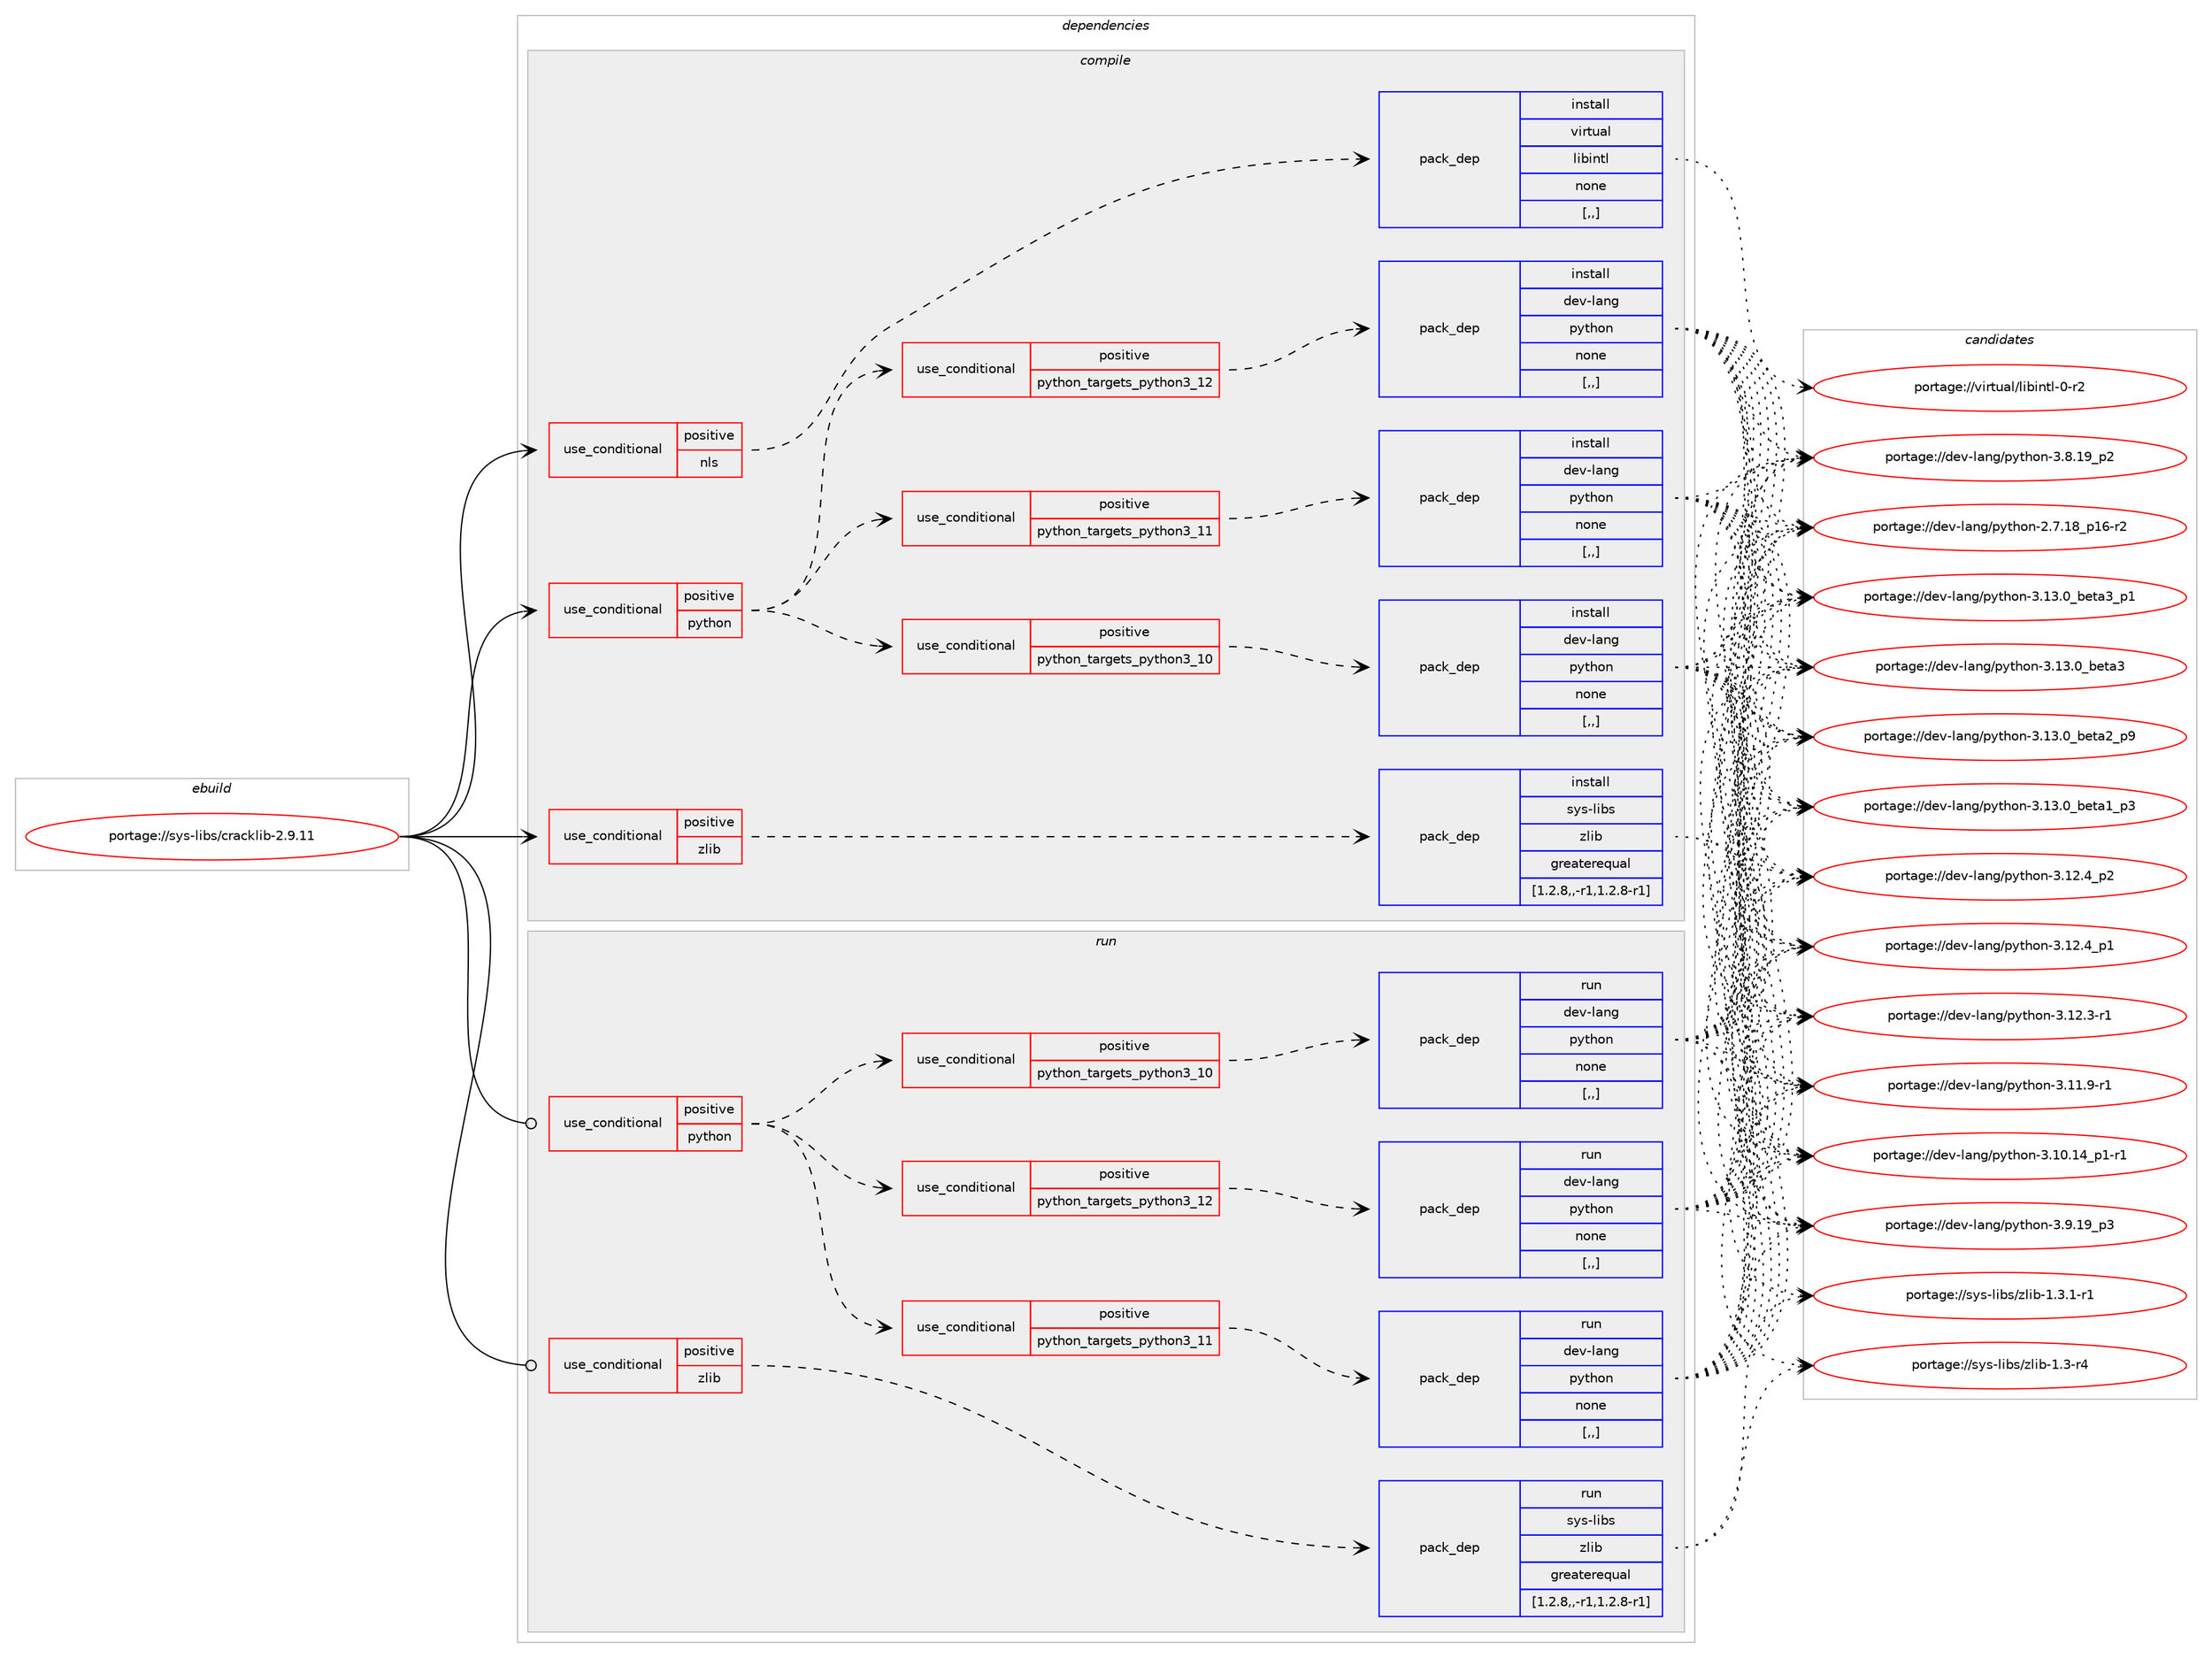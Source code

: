 digraph prolog {

# *************
# Graph options
# *************

newrank=true;
concentrate=true;
compound=true;
graph [rankdir=LR,fontname=Helvetica,fontsize=10,ranksep=1.5];#, ranksep=2.5, nodesep=0.2];
edge  [arrowhead=vee];
node  [fontname=Helvetica,fontsize=10];

# **********
# The ebuild
# **********

subgraph cluster_leftcol {
color=gray;
rank=same;
label=<<i>ebuild</i>>;
id [label="portage://sys-libs/cracklib-2.9.11", color=red, width=4, href="../sys-libs/cracklib-2.9.11.svg"];
}

# ****************
# The dependencies
# ****************

subgraph cluster_midcol {
color=gray;
label=<<i>dependencies</i>>;
subgraph cluster_compile {
fillcolor="#eeeeee";
style=filled;
label=<<i>compile</i>>;
subgraph cond116515 {
dependency437255 [label=<<TABLE BORDER="0" CELLBORDER="1" CELLSPACING="0" CELLPADDING="4"><TR><TD ROWSPAN="3" CELLPADDING="10">use_conditional</TD></TR><TR><TD>positive</TD></TR><TR><TD>nls</TD></TR></TABLE>>, shape=none, color=red];
subgraph pack317747 {
dependency437256 [label=<<TABLE BORDER="0" CELLBORDER="1" CELLSPACING="0" CELLPADDING="4" WIDTH="220"><TR><TD ROWSPAN="6" CELLPADDING="30">pack_dep</TD></TR><TR><TD WIDTH="110">install</TD></TR><TR><TD>virtual</TD></TR><TR><TD>libintl</TD></TR><TR><TD>none</TD></TR><TR><TD>[,,]</TD></TR></TABLE>>, shape=none, color=blue];
}
dependency437255:e -> dependency437256:w [weight=20,style="dashed",arrowhead="vee"];
}
id:e -> dependency437255:w [weight=20,style="solid",arrowhead="vee"];
subgraph cond116516 {
dependency437257 [label=<<TABLE BORDER="0" CELLBORDER="1" CELLSPACING="0" CELLPADDING="4"><TR><TD ROWSPAN="3" CELLPADDING="10">use_conditional</TD></TR><TR><TD>positive</TD></TR><TR><TD>python</TD></TR></TABLE>>, shape=none, color=red];
subgraph cond116517 {
dependency437258 [label=<<TABLE BORDER="0" CELLBORDER="1" CELLSPACING="0" CELLPADDING="4"><TR><TD ROWSPAN="3" CELLPADDING="10">use_conditional</TD></TR><TR><TD>positive</TD></TR><TR><TD>python_targets_python3_10</TD></TR></TABLE>>, shape=none, color=red];
subgraph pack317748 {
dependency437259 [label=<<TABLE BORDER="0" CELLBORDER="1" CELLSPACING="0" CELLPADDING="4" WIDTH="220"><TR><TD ROWSPAN="6" CELLPADDING="30">pack_dep</TD></TR><TR><TD WIDTH="110">install</TD></TR><TR><TD>dev-lang</TD></TR><TR><TD>python</TD></TR><TR><TD>none</TD></TR><TR><TD>[,,]</TD></TR></TABLE>>, shape=none, color=blue];
}
dependency437258:e -> dependency437259:w [weight=20,style="dashed",arrowhead="vee"];
}
dependency437257:e -> dependency437258:w [weight=20,style="dashed",arrowhead="vee"];
subgraph cond116518 {
dependency437260 [label=<<TABLE BORDER="0" CELLBORDER="1" CELLSPACING="0" CELLPADDING="4"><TR><TD ROWSPAN="3" CELLPADDING="10">use_conditional</TD></TR><TR><TD>positive</TD></TR><TR><TD>python_targets_python3_11</TD></TR></TABLE>>, shape=none, color=red];
subgraph pack317749 {
dependency437261 [label=<<TABLE BORDER="0" CELLBORDER="1" CELLSPACING="0" CELLPADDING="4" WIDTH="220"><TR><TD ROWSPAN="6" CELLPADDING="30">pack_dep</TD></TR><TR><TD WIDTH="110">install</TD></TR><TR><TD>dev-lang</TD></TR><TR><TD>python</TD></TR><TR><TD>none</TD></TR><TR><TD>[,,]</TD></TR></TABLE>>, shape=none, color=blue];
}
dependency437260:e -> dependency437261:w [weight=20,style="dashed",arrowhead="vee"];
}
dependency437257:e -> dependency437260:w [weight=20,style="dashed",arrowhead="vee"];
subgraph cond116519 {
dependency437262 [label=<<TABLE BORDER="0" CELLBORDER="1" CELLSPACING="0" CELLPADDING="4"><TR><TD ROWSPAN="3" CELLPADDING="10">use_conditional</TD></TR><TR><TD>positive</TD></TR><TR><TD>python_targets_python3_12</TD></TR></TABLE>>, shape=none, color=red];
subgraph pack317750 {
dependency437263 [label=<<TABLE BORDER="0" CELLBORDER="1" CELLSPACING="0" CELLPADDING="4" WIDTH="220"><TR><TD ROWSPAN="6" CELLPADDING="30">pack_dep</TD></TR><TR><TD WIDTH="110">install</TD></TR><TR><TD>dev-lang</TD></TR><TR><TD>python</TD></TR><TR><TD>none</TD></TR><TR><TD>[,,]</TD></TR></TABLE>>, shape=none, color=blue];
}
dependency437262:e -> dependency437263:w [weight=20,style="dashed",arrowhead="vee"];
}
dependency437257:e -> dependency437262:w [weight=20,style="dashed",arrowhead="vee"];
}
id:e -> dependency437257:w [weight=20,style="solid",arrowhead="vee"];
subgraph cond116520 {
dependency437264 [label=<<TABLE BORDER="0" CELLBORDER="1" CELLSPACING="0" CELLPADDING="4"><TR><TD ROWSPAN="3" CELLPADDING="10">use_conditional</TD></TR><TR><TD>positive</TD></TR><TR><TD>zlib</TD></TR></TABLE>>, shape=none, color=red];
subgraph pack317751 {
dependency437265 [label=<<TABLE BORDER="0" CELLBORDER="1" CELLSPACING="0" CELLPADDING="4" WIDTH="220"><TR><TD ROWSPAN="6" CELLPADDING="30">pack_dep</TD></TR><TR><TD WIDTH="110">install</TD></TR><TR><TD>sys-libs</TD></TR><TR><TD>zlib</TD></TR><TR><TD>greaterequal</TD></TR><TR><TD>[1.2.8,,-r1,1.2.8-r1]</TD></TR></TABLE>>, shape=none, color=blue];
}
dependency437264:e -> dependency437265:w [weight=20,style="dashed",arrowhead="vee"];
}
id:e -> dependency437264:w [weight=20,style="solid",arrowhead="vee"];
}
subgraph cluster_compileandrun {
fillcolor="#eeeeee";
style=filled;
label=<<i>compile and run</i>>;
}
subgraph cluster_run {
fillcolor="#eeeeee";
style=filled;
label=<<i>run</i>>;
subgraph cond116521 {
dependency437266 [label=<<TABLE BORDER="0" CELLBORDER="1" CELLSPACING="0" CELLPADDING="4"><TR><TD ROWSPAN="3" CELLPADDING="10">use_conditional</TD></TR><TR><TD>positive</TD></TR><TR><TD>python</TD></TR></TABLE>>, shape=none, color=red];
subgraph cond116522 {
dependency437267 [label=<<TABLE BORDER="0" CELLBORDER="1" CELLSPACING="0" CELLPADDING="4"><TR><TD ROWSPAN="3" CELLPADDING="10">use_conditional</TD></TR><TR><TD>positive</TD></TR><TR><TD>python_targets_python3_10</TD></TR></TABLE>>, shape=none, color=red];
subgraph pack317752 {
dependency437268 [label=<<TABLE BORDER="0" CELLBORDER="1" CELLSPACING="0" CELLPADDING="4" WIDTH="220"><TR><TD ROWSPAN="6" CELLPADDING="30">pack_dep</TD></TR><TR><TD WIDTH="110">run</TD></TR><TR><TD>dev-lang</TD></TR><TR><TD>python</TD></TR><TR><TD>none</TD></TR><TR><TD>[,,]</TD></TR></TABLE>>, shape=none, color=blue];
}
dependency437267:e -> dependency437268:w [weight=20,style="dashed",arrowhead="vee"];
}
dependency437266:e -> dependency437267:w [weight=20,style="dashed",arrowhead="vee"];
subgraph cond116523 {
dependency437269 [label=<<TABLE BORDER="0" CELLBORDER="1" CELLSPACING="0" CELLPADDING="4"><TR><TD ROWSPAN="3" CELLPADDING="10">use_conditional</TD></TR><TR><TD>positive</TD></TR><TR><TD>python_targets_python3_11</TD></TR></TABLE>>, shape=none, color=red];
subgraph pack317753 {
dependency437270 [label=<<TABLE BORDER="0" CELLBORDER="1" CELLSPACING="0" CELLPADDING="4" WIDTH="220"><TR><TD ROWSPAN="6" CELLPADDING="30">pack_dep</TD></TR><TR><TD WIDTH="110">run</TD></TR><TR><TD>dev-lang</TD></TR><TR><TD>python</TD></TR><TR><TD>none</TD></TR><TR><TD>[,,]</TD></TR></TABLE>>, shape=none, color=blue];
}
dependency437269:e -> dependency437270:w [weight=20,style="dashed",arrowhead="vee"];
}
dependency437266:e -> dependency437269:w [weight=20,style="dashed",arrowhead="vee"];
subgraph cond116524 {
dependency437271 [label=<<TABLE BORDER="0" CELLBORDER="1" CELLSPACING="0" CELLPADDING="4"><TR><TD ROWSPAN="3" CELLPADDING="10">use_conditional</TD></TR><TR><TD>positive</TD></TR><TR><TD>python_targets_python3_12</TD></TR></TABLE>>, shape=none, color=red];
subgraph pack317754 {
dependency437272 [label=<<TABLE BORDER="0" CELLBORDER="1" CELLSPACING="0" CELLPADDING="4" WIDTH="220"><TR><TD ROWSPAN="6" CELLPADDING="30">pack_dep</TD></TR><TR><TD WIDTH="110">run</TD></TR><TR><TD>dev-lang</TD></TR><TR><TD>python</TD></TR><TR><TD>none</TD></TR><TR><TD>[,,]</TD></TR></TABLE>>, shape=none, color=blue];
}
dependency437271:e -> dependency437272:w [weight=20,style="dashed",arrowhead="vee"];
}
dependency437266:e -> dependency437271:w [weight=20,style="dashed",arrowhead="vee"];
}
id:e -> dependency437266:w [weight=20,style="solid",arrowhead="odot"];
subgraph cond116525 {
dependency437273 [label=<<TABLE BORDER="0" CELLBORDER="1" CELLSPACING="0" CELLPADDING="4"><TR><TD ROWSPAN="3" CELLPADDING="10">use_conditional</TD></TR><TR><TD>positive</TD></TR><TR><TD>zlib</TD></TR></TABLE>>, shape=none, color=red];
subgraph pack317755 {
dependency437274 [label=<<TABLE BORDER="0" CELLBORDER="1" CELLSPACING="0" CELLPADDING="4" WIDTH="220"><TR><TD ROWSPAN="6" CELLPADDING="30">pack_dep</TD></TR><TR><TD WIDTH="110">run</TD></TR><TR><TD>sys-libs</TD></TR><TR><TD>zlib</TD></TR><TR><TD>greaterequal</TD></TR><TR><TD>[1.2.8,,-r1,1.2.8-r1]</TD></TR></TABLE>>, shape=none, color=blue];
}
dependency437273:e -> dependency437274:w [weight=20,style="dashed",arrowhead="vee"];
}
id:e -> dependency437273:w [weight=20,style="solid",arrowhead="odot"];
}
}

# **************
# The candidates
# **************

subgraph cluster_choices {
rank=same;
color=gray;
label=<<i>candidates</i>>;

subgraph choice317747 {
color=black;
nodesep=1;
choice11810511411611797108471081059810511011610845484511450 [label="portage://virtual/libintl-0-r2", color=red, width=4,href="../virtual/libintl-0-r2.svg"];
dependency437256:e -> choice11810511411611797108471081059810511011610845484511450:w [style=dotted,weight="100"];
}
subgraph choice317748 {
color=black;
nodesep=1;
choice10010111845108971101034711212111610411111045514649514648959810111697519511249 [label="portage://dev-lang/python-3.13.0_beta3_p1", color=red, width=4,href="../dev-lang/python-3.13.0_beta3_p1.svg"];
choice1001011184510897110103471121211161041111104551464951464895981011169751 [label="portage://dev-lang/python-3.13.0_beta3", color=red, width=4,href="../dev-lang/python-3.13.0_beta3.svg"];
choice10010111845108971101034711212111610411111045514649514648959810111697509511257 [label="portage://dev-lang/python-3.13.0_beta2_p9", color=red, width=4,href="../dev-lang/python-3.13.0_beta2_p9.svg"];
choice10010111845108971101034711212111610411111045514649514648959810111697499511251 [label="portage://dev-lang/python-3.13.0_beta1_p3", color=red, width=4,href="../dev-lang/python-3.13.0_beta1_p3.svg"];
choice100101118451089711010347112121116104111110455146495046529511250 [label="portage://dev-lang/python-3.12.4_p2", color=red, width=4,href="../dev-lang/python-3.12.4_p2.svg"];
choice100101118451089711010347112121116104111110455146495046529511249 [label="portage://dev-lang/python-3.12.4_p1", color=red, width=4,href="../dev-lang/python-3.12.4_p1.svg"];
choice100101118451089711010347112121116104111110455146495046514511449 [label="portage://dev-lang/python-3.12.3-r1", color=red, width=4,href="../dev-lang/python-3.12.3-r1.svg"];
choice100101118451089711010347112121116104111110455146494946574511449 [label="portage://dev-lang/python-3.11.9-r1", color=red, width=4,href="../dev-lang/python-3.11.9-r1.svg"];
choice100101118451089711010347112121116104111110455146494846495295112494511449 [label="portage://dev-lang/python-3.10.14_p1-r1", color=red, width=4,href="../dev-lang/python-3.10.14_p1-r1.svg"];
choice100101118451089711010347112121116104111110455146574649579511251 [label="portage://dev-lang/python-3.9.19_p3", color=red, width=4,href="../dev-lang/python-3.9.19_p3.svg"];
choice100101118451089711010347112121116104111110455146564649579511250 [label="portage://dev-lang/python-3.8.19_p2", color=red, width=4,href="../dev-lang/python-3.8.19_p2.svg"];
choice100101118451089711010347112121116104111110455046554649569511249544511450 [label="portage://dev-lang/python-2.7.18_p16-r2", color=red, width=4,href="../dev-lang/python-2.7.18_p16-r2.svg"];
dependency437259:e -> choice10010111845108971101034711212111610411111045514649514648959810111697519511249:w [style=dotted,weight="100"];
dependency437259:e -> choice1001011184510897110103471121211161041111104551464951464895981011169751:w [style=dotted,weight="100"];
dependency437259:e -> choice10010111845108971101034711212111610411111045514649514648959810111697509511257:w [style=dotted,weight="100"];
dependency437259:e -> choice10010111845108971101034711212111610411111045514649514648959810111697499511251:w [style=dotted,weight="100"];
dependency437259:e -> choice100101118451089711010347112121116104111110455146495046529511250:w [style=dotted,weight="100"];
dependency437259:e -> choice100101118451089711010347112121116104111110455146495046529511249:w [style=dotted,weight="100"];
dependency437259:e -> choice100101118451089711010347112121116104111110455146495046514511449:w [style=dotted,weight="100"];
dependency437259:e -> choice100101118451089711010347112121116104111110455146494946574511449:w [style=dotted,weight="100"];
dependency437259:e -> choice100101118451089711010347112121116104111110455146494846495295112494511449:w [style=dotted,weight="100"];
dependency437259:e -> choice100101118451089711010347112121116104111110455146574649579511251:w [style=dotted,weight="100"];
dependency437259:e -> choice100101118451089711010347112121116104111110455146564649579511250:w [style=dotted,weight="100"];
dependency437259:e -> choice100101118451089711010347112121116104111110455046554649569511249544511450:w [style=dotted,weight="100"];
}
subgraph choice317749 {
color=black;
nodesep=1;
choice10010111845108971101034711212111610411111045514649514648959810111697519511249 [label="portage://dev-lang/python-3.13.0_beta3_p1", color=red, width=4,href="../dev-lang/python-3.13.0_beta3_p1.svg"];
choice1001011184510897110103471121211161041111104551464951464895981011169751 [label="portage://dev-lang/python-3.13.0_beta3", color=red, width=4,href="../dev-lang/python-3.13.0_beta3.svg"];
choice10010111845108971101034711212111610411111045514649514648959810111697509511257 [label="portage://dev-lang/python-3.13.0_beta2_p9", color=red, width=4,href="../dev-lang/python-3.13.0_beta2_p9.svg"];
choice10010111845108971101034711212111610411111045514649514648959810111697499511251 [label="portage://dev-lang/python-3.13.0_beta1_p3", color=red, width=4,href="../dev-lang/python-3.13.0_beta1_p3.svg"];
choice100101118451089711010347112121116104111110455146495046529511250 [label="portage://dev-lang/python-3.12.4_p2", color=red, width=4,href="../dev-lang/python-3.12.4_p2.svg"];
choice100101118451089711010347112121116104111110455146495046529511249 [label="portage://dev-lang/python-3.12.4_p1", color=red, width=4,href="../dev-lang/python-3.12.4_p1.svg"];
choice100101118451089711010347112121116104111110455146495046514511449 [label="portage://dev-lang/python-3.12.3-r1", color=red, width=4,href="../dev-lang/python-3.12.3-r1.svg"];
choice100101118451089711010347112121116104111110455146494946574511449 [label="portage://dev-lang/python-3.11.9-r1", color=red, width=4,href="../dev-lang/python-3.11.9-r1.svg"];
choice100101118451089711010347112121116104111110455146494846495295112494511449 [label="portage://dev-lang/python-3.10.14_p1-r1", color=red, width=4,href="../dev-lang/python-3.10.14_p1-r1.svg"];
choice100101118451089711010347112121116104111110455146574649579511251 [label="portage://dev-lang/python-3.9.19_p3", color=red, width=4,href="../dev-lang/python-3.9.19_p3.svg"];
choice100101118451089711010347112121116104111110455146564649579511250 [label="portage://dev-lang/python-3.8.19_p2", color=red, width=4,href="../dev-lang/python-3.8.19_p2.svg"];
choice100101118451089711010347112121116104111110455046554649569511249544511450 [label="portage://dev-lang/python-2.7.18_p16-r2", color=red, width=4,href="../dev-lang/python-2.7.18_p16-r2.svg"];
dependency437261:e -> choice10010111845108971101034711212111610411111045514649514648959810111697519511249:w [style=dotted,weight="100"];
dependency437261:e -> choice1001011184510897110103471121211161041111104551464951464895981011169751:w [style=dotted,weight="100"];
dependency437261:e -> choice10010111845108971101034711212111610411111045514649514648959810111697509511257:w [style=dotted,weight="100"];
dependency437261:e -> choice10010111845108971101034711212111610411111045514649514648959810111697499511251:w [style=dotted,weight="100"];
dependency437261:e -> choice100101118451089711010347112121116104111110455146495046529511250:w [style=dotted,weight="100"];
dependency437261:e -> choice100101118451089711010347112121116104111110455146495046529511249:w [style=dotted,weight="100"];
dependency437261:e -> choice100101118451089711010347112121116104111110455146495046514511449:w [style=dotted,weight="100"];
dependency437261:e -> choice100101118451089711010347112121116104111110455146494946574511449:w [style=dotted,weight="100"];
dependency437261:e -> choice100101118451089711010347112121116104111110455146494846495295112494511449:w [style=dotted,weight="100"];
dependency437261:e -> choice100101118451089711010347112121116104111110455146574649579511251:w [style=dotted,weight="100"];
dependency437261:e -> choice100101118451089711010347112121116104111110455146564649579511250:w [style=dotted,weight="100"];
dependency437261:e -> choice100101118451089711010347112121116104111110455046554649569511249544511450:w [style=dotted,weight="100"];
}
subgraph choice317750 {
color=black;
nodesep=1;
choice10010111845108971101034711212111610411111045514649514648959810111697519511249 [label="portage://dev-lang/python-3.13.0_beta3_p1", color=red, width=4,href="../dev-lang/python-3.13.0_beta3_p1.svg"];
choice1001011184510897110103471121211161041111104551464951464895981011169751 [label="portage://dev-lang/python-3.13.0_beta3", color=red, width=4,href="../dev-lang/python-3.13.0_beta3.svg"];
choice10010111845108971101034711212111610411111045514649514648959810111697509511257 [label="portage://dev-lang/python-3.13.0_beta2_p9", color=red, width=4,href="../dev-lang/python-3.13.0_beta2_p9.svg"];
choice10010111845108971101034711212111610411111045514649514648959810111697499511251 [label="portage://dev-lang/python-3.13.0_beta1_p3", color=red, width=4,href="../dev-lang/python-3.13.0_beta1_p3.svg"];
choice100101118451089711010347112121116104111110455146495046529511250 [label="portage://dev-lang/python-3.12.4_p2", color=red, width=4,href="../dev-lang/python-3.12.4_p2.svg"];
choice100101118451089711010347112121116104111110455146495046529511249 [label="portage://dev-lang/python-3.12.4_p1", color=red, width=4,href="../dev-lang/python-3.12.4_p1.svg"];
choice100101118451089711010347112121116104111110455146495046514511449 [label="portage://dev-lang/python-3.12.3-r1", color=red, width=4,href="../dev-lang/python-3.12.3-r1.svg"];
choice100101118451089711010347112121116104111110455146494946574511449 [label="portage://dev-lang/python-3.11.9-r1", color=red, width=4,href="../dev-lang/python-3.11.9-r1.svg"];
choice100101118451089711010347112121116104111110455146494846495295112494511449 [label="portage://dev-lang/python-3.10.14_p1-r1", color=red, width=4,href="../dev-lang/python-3.10.14_p1-r1.svg"];
choice100101118451089711010347112121116104111110455146574649579511251 [label="portage://dev-lang/python-3.9.19_p3", color=red, width=4,href="../dev-lang/python-3.9.19_p3.svg"];
choice100101118451089711010347112121116104111110455146564649579511250 [label="portage://dev-lang/python-3.8.19_p2", color=red, width=4,href="../dev-lang/python-3.8.19_p2.svg"];
choice100101118451089711010347112121116104111110455046554649569511249544511450 [label="portage://dev-lang/python-2.7.18_p16-r2", color=red, width=4,href="../dev-lang/python-2.7.18_p16-r2.svg"];
dependency437263:e -> choice10010111845108971101034711212111610411111045514649514648959810111697519511249:w [style=dotted,weight="100"];
dependency437263:e -> choice1001011184510897110103471121211161041111104551464951464895981011169751:w [style=dotted,weight="100"];
dependency437263:e -> choice10010111845108971101034711212111610411111045514649514648959810111697509511257:w [style=dotted,weight="100"];
dependency437263:e -> choice10010111845108971101034711212111610411111045514649514648959810111697499511251:w [style=dotted,weight="100"];
dependency437263:e -> choice100101118451089711010347112121116104111110455146495046529511250:w [style=dotted,weight="100"];
dependency437263:e -> choice100101118451089711010347112121116104111110455146495046529511249:w [style=dotted,weight="100"];
dependency437263:e -> choice100101118451089711010347112121116104111110455146495046514511449:w [style=dotted,weight="100"];
dependency437263:e -> choice100101118451089711010347112121116104111110455146494946574511449:w [style=dotted,weight="100"];
dependency437263:e -> choice100101118451089711010347112121116104111110455146494846495295112494511449:w [style=dotted,weight="100"];
dependency437263:e -> choice100101118451089711010347112121116104111110455146574649579511251:w [style=dotted,weight="100"];
dependency437263:e -> choice100101118451089711010347112121116104111110455146564649579511250:w [style=dotted,weight="100"];
dependency437263:e -> choice100101118451089711010347112121116104111110455046554649569511249544511450:w [style=dotted,weight="100"];
}
subgraph choice317751 {
color=black;
nodesep=1;
choice115121115451081059811547122108105984549465146494511449 [label="portage://sys-libs/zlib-1.3.1-r1", color=red, width=4,href="../sys-libs/zlib-1.3.1-r1.svg"];
choice11512111545108105981154712210810598454946514511452 [label="portage://sys-libs/zlib-1.3-r4", color=red, width=4,href="../sys-libs/zlib-1.3-r4.svg"];
dependency437265:e -> choice115121115451081059811547122108105984549465146494511449:w [style=dotted,weight="100"];
dependency437265:e -> choice11512111545108105981154712210810598454946514511452:w [style=dotted,weight="100"];
}
subgraph choice317752 {
color=black;
nodesep=1;
choice10010111845108971101034711212111610411111045514649514648959810111697519511249 [label="portage://dev-lang/python-3.13.0_beta3_p1", color=red, width=4,href="../dev-lang/python-3.13.0_beta3_p1.svg"];
choice1001011184510897110103471121211161041111104551464951464895981011169751 [label="portage://dev-lang/python-3.13.0_beta3", color=red, width=4,href="../dev-lang/python-3.13.0_beta3.svg"];
choice10010111845108971101034711212111610411111045514649514648959810111697509511257 [label="portage://dev-lang/python-3.13.0_beta2_p9", color=red, width=4,href="../dev-lang/python-3.13.0_beta2_p9.svg"];
choice10010111845108971101034711212111610411111045514649514648959810111697499511251 [label="portage://dev-lang/python-3.13.0_beta1_p3", color=red, width=4,href="../dev-lang/python-3.13.0_beta1_p3.svg"];
choice100101118451089711010347112121116104111110455146495046529511250 [label="portage://dev-lang/python-3.12.4_p2", color=red, width=4,href="../dev-lang/python-3.12.4_p2.svg"];
choice100101118451089711010347112121116104111110455146495046529511249 [label="portage://dev-lang/python-3.12.4_p1", color=red, width=4,href="../dev-lang/python-3.12.4_p1.svg"];
choice100101118451089711010347112121116104111110455146495046514511449 [label="portage://dev-lang/python-3.12.3-r1", color=red, width=4,href="../dev-lang/python-3.12.3-r1.svg"];
choice100101118451089711010347112121116104111110455146494946574511449 [label="portage://dev-lang/python-3.11.9-r1", color=red, width=4,href="../dev-lang/python-3.11.9-r1.svg"];
choice100101118451089711010347112121116104111110455146494846495295112494511449 [label="portage://dev-lang/python-3.10.14_p1-r1", color=red, width=4,href="../dev-lang/python-3.10.14_p1-r1.svg"];
choice100101118451089711010347112121116104111110455146574649579511251 [label="portage://dev-lang/python-3.9.19_p3", color=red, width=4,href="../dev-lang/python-3.9.19_p3.svg"];
choice100101118451089711010347112121116104111110455146564649579511250 [label="portage://dev-lang/python-3.8.19_p2", color=red, width=4,href="../dev-lang/python-3.8.19_p2.svg"];
choice100101118451089711010347112121116104111110455046554649569511249544511450 [label="portage://dev-lang/python-2.7.18_p16-r2", color=red, width=4,href="../dev-lang/python-2.7.18_p16-r2.svg"];
dependency437268:e -> choice10010111845108971101034711212111610411111045514649514648959810111697519511249:w [style=dotted,weight="100"];
dependency437268:e -> choice1001011184510897110103471121211161041111104551464951464895981011169751:w [style=dotted,weight="100"];
dependency437268:e -> choice10010111845108971101034711212111610411111045514649514648959810111697509511257:w [style=dotted,weight="100"];
dependency437268:e -> choice10010111845108971101034711212111610411111045514649514648959810111697499511251:w [style=dotted,weight="100"];
dependency437268:e -> choice100101118451089711010347112121116104111110455146495046529511250:w [style=dotted,weight="100"];
dependency437268:e -> choice100101118451089711010347112121116104111110455146495046529511249:w [style=dotted,weight="100"];
dependency437268:e -> choice100101118451089711010347112121116104111110455146495046514511449:w [style=dotted,weight="100"];
dependency437268:e -> choice100101118451089711010347112121116104111110455146494946574511449:w [style=dotted,weight="100"];
dependency437268:e -> choice100101118451089711010347112121116104111110455146494846495295112494511449:w [style=dotted,weight="100"];
dependency437268:e -> choice100101118451089711010347112121116104111110455146574649579511251:w [style=dotted,weight="100"];
dependency437268:e -> choice100101118451089711010347112121116104111110455146564649579511250:w [style=dotted,weight="100"];
dependency437268:e -> choice100101118451089711010347112121116104111110455046554649569511249544511450:w [style=dotted,weight="100"];
}
subgraph choice317753 {
color=black;
nodesep=1;
choice10010111845108971101034711212111610411111045514649514648959810111697519511249 [label="portage://dev-lang/python-3.13.0_beta3_p1", color=red, width=4,href="../dev-lang/python-3.13.0_beta3_p1.svg"];
choice1001011184510897110103471121211161041111104551464951464895981011169751 [label="portage://dev-lang/python-3.13.0_beta3", color=red, width=4,href="../dev-lang/python-3.13.0_beta3.svg"];
choice10010111845108971101034711212111610411111045514649514648959810111697509511257 [label="portage://dev-lang/python-3.13.0_beta2_p9", color=red, width=4,href="../dev-lang/python-3.13.0_beta2_p9.svg"];
choice10010111845108971101034711212111610411111045514649514648959810111697499511251 [label="portage://dev-lang/python-3.13.0_beta1_p3", color=red, width=4,href="../dev-lang/python-3.13.0_beta1_p3.svg"];
choice100101118451089711010347112121116104111110455146495046529511250 [label="portage://dev-lang/python-3.12.4_p2", color=red, width=4,href="../dev-lang/python-3.12.4_p2.svg"];
choice100101118451089711010347112121116104111110455146495046529511249 [label="portage://dev-lang/python-3.12.4_p1", color=red, width=4,href="../dev-lang/python-3.12.4_p1.svg"];
choice100101118451089711010347112121116104111110455146495046514511449 [label="portage://dev-lang/python-3.12.3-r1", color=red, width=4,href="../dev-lang/python-3.12.3-r1.svg"];
choice100101118451089711010347112121116104111110455146494946574511449 [label="portage://dev-lang/python-3.11.9-r1", color=red, width=4,href="../dev-lang/python-3.11.9-r1.svg"];
choice100101118451089711010347112121116104111110455146494846495295112494511449 [label="portage://dev-lang/python-3.10.14_p1-r1", color=red, width=4,href="../dev-lang/python-3.10.14_p1-r1.svg"];
choice100101118451089711010347112121116104111110455146574649579511251 [label="portage://dev-lang/python-3.9.19_p3", color=red, width=4,href="../dev-lang/python-3.9.19_p3.svg"];
choice100101118451089711010347112121116104111110455146564649579511250 [label="portage://dev-lang/python-3.8.19_p2", color=red, width=4,href="../dev-lang/python-3.8.19_p2.svg"];
choice100101118451089711010347112121116104111110455046554649569511249544511450 [label="portage://dev-lang/python-2.7.18_p16-r2", color=red, width=4,href="../dev-lang/python-2.7.18_p16-r2.svg"];
dependency437270:e -> choice10010111845108971101034711212111610411111045514649514648959810111697519511249:w [style=dotted,weight="100"];
dependency437270:e -> choice1001011184510897110103471121211161041111104551464951464895981011169751:w [style=dotted,weight="100"];
dependency437270:e -> choice10010111845108971101034711212111610411111045514649514648959810111697509511257:w [style=dotted,weight="100"];
dependency437270:e -> choice10010111845108971101034711212111610411111045514649514648959810111697499511251:w [style=dotted,weight="100"];
dependency437270:e -> choice100101118451089711010347112121116104111110455146495046529511250:w [style=dotted,weight="100"];
dependency437270:e -> choice100101118451089711010347112121116104111110455146495046529511249:w [style=dotted,weight="100"];
dependency437270:e -> choice100101118451089711010347112121116104111110455146495046514511449:w [style=dotted,weight="100"];
dependency437270:e -> choice100101118451089711010347112121116104111110455146494946574511449:w [style=dotted,weight="100"];
dependency437270:e -> choice100101118451089711010347112121116104111110455146494846495295112494511449:w [style=dotted,weight="100"];
dependency437270:e -> choice100101118451089711010347112121116104111110455146574649579511251:w [style=dotted,weight="100"];
dependency437270:e -> choice100101118451089711010347112121116104111110455146564649579511250:w [style=dotted,weight="100"];
dependency437270:e -> choice100101118451089711010347112121116104111110455046554649569511249544511450:w [style=dotted,weight="100"];
}
subgraph choice317754 {
color=black;
nodesep=1;
choice10010111845108971101034711212111610411111045514649514648959810111697519511249 [label="portage://dev-lang/python-3.13.0_beta3_p1", color=red, width=4,href="../dev-lang/python-3.13.0_beta3_p1.svg"];
choice1001011184510897110103471121211161041111104551464951464895981011169751 [label="portage://dev-lang/python-3.13.0_beta3", color=red, width=4,href="../dev-lang/python-3.13.0_beta3.svg"];
choice10010111845108971101034711212111610411111045514649514648959810111697509511257 [label="portage://dev-lang/python-3.13.0_beta2_p9", color=red, width=4,href="../dev-lang/python-3.13.0_beta2_p9.svg"];
choice10010111845108971101034711212111610411111045514649514648959810111697499511251 [label="portage://dev-lang/python-3.13.0_beta1_p3", color=red, width=4,href="../dev-lang/python-3.13.0_beta1_p3.svg"];
choice100101118451089711010347112121116104111110455146495046529511250 [label="portage://dev-lang/python-3.12.4_p2", color=red, width=4,href="../dev-lang/python-3.12.4_p2.svg"];
choice100101118451089711010347112121116104111110455146495046529511249 [label="portage://dev-lang/python-3.12.4_p1", color=red, width=4,href="../dev-lang/python-3.12.4_p1.svg"];
choice100101118451089711010347112121116104111110455146495046514511449 [label="portage://dev-lang/python-3.12.3-r1", color=red, width=4,href="../dev-lang/python-3.12.3-r1.svg"];
choice100101118451089711010347112121116104111110455146494946574511449 [label="portage://dev-lang/python-3.11.9-r1", color=red, width=4,href="../dev-lang/python-3.11.9-r1.svg"];
choice100101118451089711010347112121116104111110455146494846495295112494511449 [label="portage://dev-lang/python-3.10.14_p1-r1", color=red, width=4,href="../dev-lang/python-3.10.14_p1-r1.svg"];
choice100101118451089711010347112121116104111110455146574649579511251 [label="portage://dev-lang/python-3.9.19_p3", color=red, width=4,href="../dev-lang/python-3.9.19_p3.svg"];
choice100101118451089711010347112121116104111110455146564649579511250 [label="portage://dev-lang/python-3.8.19_p2", color=red, width=4,href="../dev-lang/python-3.8.19_p2.svg"];
choice100101118451089711010347112121116104111110455046554649569511249544511450 [label="portage://dev-lang/python-2.7.18_p16-r2", color=red, width=4,href="../dev-lang/python-2.7.18_p16-r2.svg"];
dependency437272:e -> choice10010111845108971101034711212111610411111045514649514648959810111697519511249:w [style=dotted,weight="100"];
dependency437272:e -> choice1001011184510897110103471121211161041111104551464951464895981011169751:w [style=dotted,weight="100"];
dependency437272:e -> choice10010111845108971101034711212111610411111045514649514648959810111697509511257:w [style=dotted,weight="100"];
dependency437272:e -> choice10010111845108971101034711212111610411111045514649514648959810111697499511251:w [style=dotted,weight="100"];
dependency437272:e -> choice100101118451089711010347112121116104111110455146495046529511250:w [style=dotted,weight="100"];
dependency437272:e -> choice100101118451089711010347112121116104111110455146495046529511249:w [style=dotted,weight="100"];
dependency437272:e -> choice100101118451089711010347112121116104111110455146495046514511449:w [style=dotted,weight="100"];
dependency437272:e -> choice100101118451089711010347112121116104111110455146494946574511449:w [style=dotted,weight="100"];
dependency437272:e -> choice100101118451089711010347112121116104111110455146494846495295112494511449:w [style=dotted,weight="100"];
dependency437272:e -> choice100101118451089711010347112121116104111110455146574649579511251:w [style=dotted,weight="100"];
dependency437272:e -> choice100101118451089711010347112121116104111110455146564649579511250:w [style=dotted,weight="100"];
dependency437272:e -> choice100101118451089711010347112121116104111110455046554649569511249544511450:w [style=dotted,weight="100"];
}
subgraph choice317755 {
color=black;
nodesep=1;
choice115121115451081059811547122108105984549465146494511449 [label="portage://sys-libs/zlib-1.3.1-r1", color=red, width=4,href="../sys-libs/zlib-1.3.1-r1.svg"];
choice11512111545108105981154712210810598454946514511452 [label="portage://sys-libs/zlib-1.3-r4", color=red, width=4,href="../sys-libs/zlib-1.3-r4.svg"];
dependency437274:e -> choice115121115451081059811547122108105984549465146494511449:w [style=dotted,weight="100"];
dependency437274:e -> choice11512111545108105981154712210810598454946514511452:w [style=dotted,weight="100"];
}
}

}

